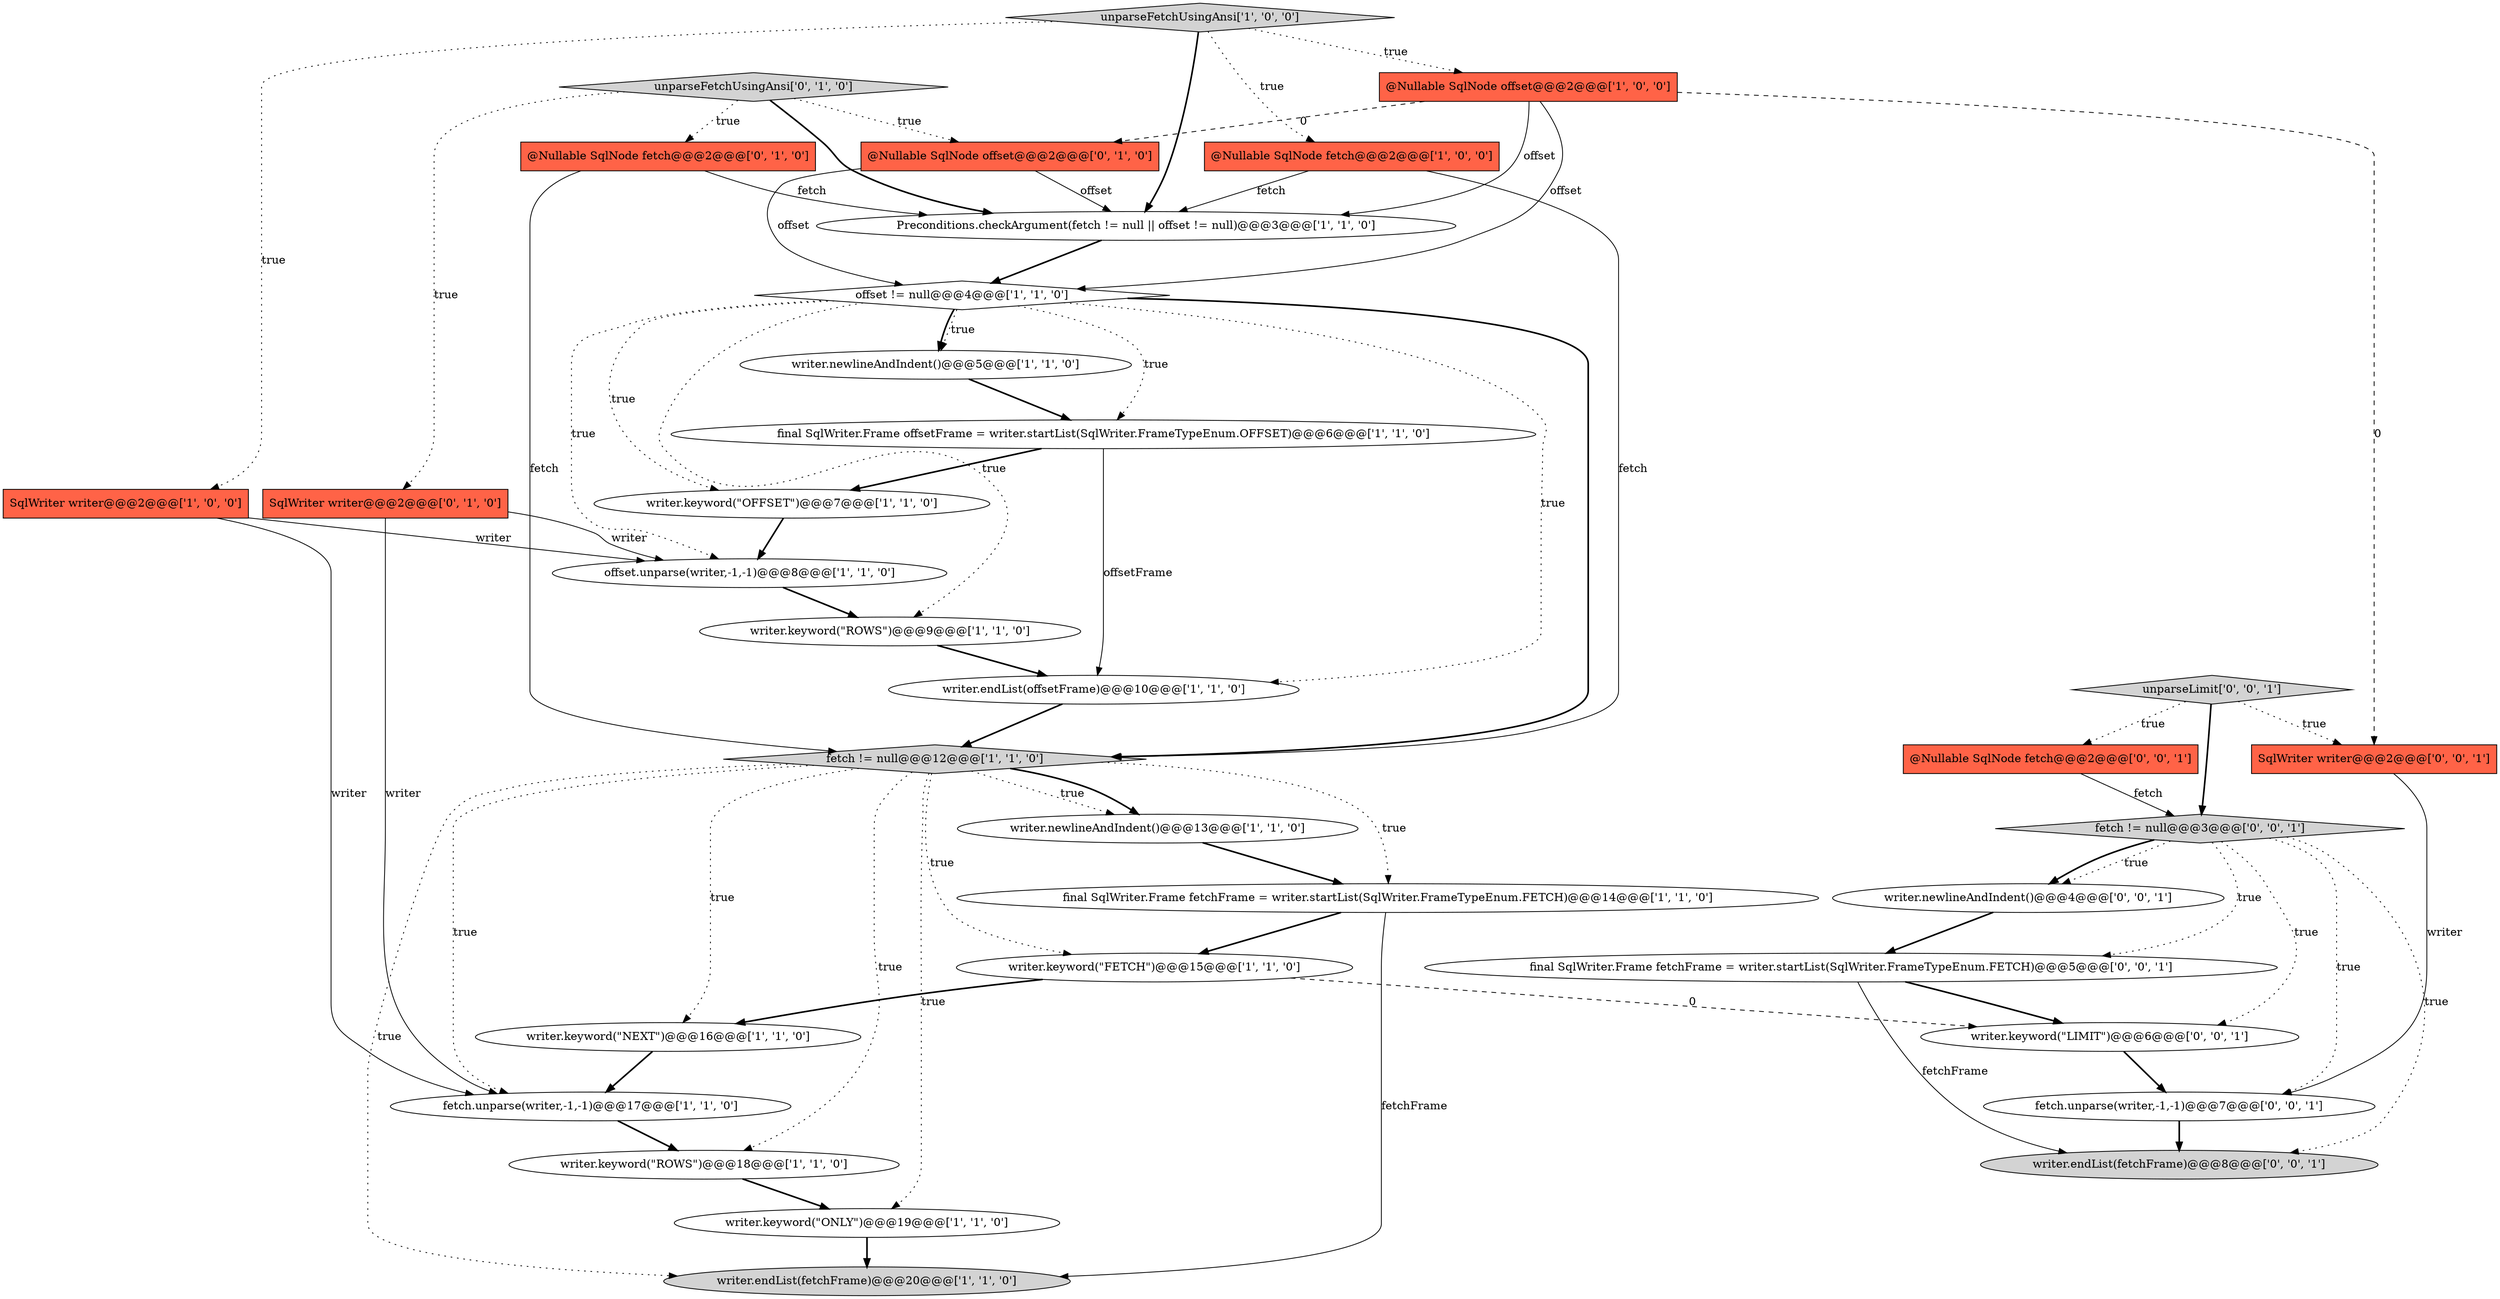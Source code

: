 digraph {
6 [style = filled, label = "offset.unparse(writer,-1,-1)@@@8@@@['1', '1', '0']", fillcolor = white, shape = ellipse image = "AAA0AAABBB1BBB"];
17 [style = filled, label = "final SqlWriter.Frame fetchFrame = writer.startList(SqlWriter.FrameTypeEnum.FETCH)@@@14@@@['1', '1', '0']", fillcolor = white, shape = ellipse image = "AAA0AAABBB1BBB"];
8 [style = filled, label = "writer.keyword(\"OFFSET\")@@@7@@@['1', '1', '0']", fillcolor = white, shape = ellipse image = "AAA0AAABBB1BBB"];
2 [style = filled, label = "writer.keyword(\"ONLY\")@@@19@@@['1', '1', '0']", fillcolor = white, shape = ellipse image = "AAA0AAABBB1BBB"];
28 [style = filled, label = "fetch.unparse(writer,-1,-1)@@@7@@@['0', '0', '1']", fillcolor = white, shape = ellipse image = "AAA0AAABBB3BBB"];
14 [style = filled, label = "unparseFetchUsingAnsi['1', '0', '0']", fillcolor = lightgray, shape = diamond image = "AAA0AAABBB1BBB"];
16 [style = filled, label = "fetch != null@@@12@@@['1', '1', '0']", fillcolor = lightgray, shape = diamond image = "AAA0AAABBB1BBB"];
22 [style = filled, label = "unparseFetchUsingAnsi['0', '1', '0']", fillcolor = lightgray, shape = diamond image = "AAA0AAABBB2BBB"];
33 [style = filled, label = "SqlWriter writer@@@2@@@['0', '0', '1']", fillcolor = tomato, shape = box image = "AAA0AAABBB3BBB"];
1 [style = filled, label = "Preconditions.checkArgument(fetch != null || offset != null)@@@3@@@['1', '1', '0']", fillcolor = white, shape = ellipse image = "AAA0AAABBB1BBB"];
11 [style = filled, label = "writer.newlineAndIndent()@@@5@@@['1', '1', '0']", fillcolor = white, shape = ellipse image = "AAA0AAABBB1BBB"];
0 [style = filled, label = "@Nullable SqlNode fetch@@@2@@@['1', '0', '0']", fillcolor = tomato, shape = box image = "AAA0AAABBB1BBB"];
21 [style = filled, label = "SqlWriter writer@@@2@@@['0', '1', '0']", fillcolor = tomato, shape = box image = "AAA0AAABBB2BBB"];
30 [style = filled, label = "writer.newlineAndIndent()@@@4@@@['0', '0', '1']", fillcolor = white, shape = ellipse image = "AAA0AAABBB3BBB"];
15 [style = filled, label = "writer.endList(offsetFrame)@@@10@@@['1', '1', '0']", fillcolor = white, shape = ellipse image = "AAA0AAABBB1BBB"];
13 [style = filled, label = "SqlWriter writer@@@2@@@['1', '0', '0']", fillcolor = tomato, shape = box image = "AAA0AAABBB1BBB"];
7 [style = filled, label = "writer.endList(fetchFrame)@@@20@@@['1', '1', '0']", fillcolor = lightgray, shape = ellipse image = "AAA0AAABBB1BBB"];
26 [style = filled, label = "unparseLimit['0', '0', '1']", fillcolor = lightgray, shape = diamond image = "AAA0AAABBB3BBB"];
29 [style = filled, label = "@Nullable SqlNode fetch@@@2@@@['0', '0', '1']", fillcolor = tomato, shape = box image = "AAA0AAABBB3BBB"];
10 [style = filled, label = "offset != null@@@4@@@['1', '1', '0']", fillcolor = white, shape = diamond image = "AAA0AAABBB1BBB"];
18 [style = filled, label = "writer.keyword(\"ROWS\")@@@18@@@['1', '1', '0']", fillcolor = white, shape = ellipse image = "AAA0AAABBB1BBB"];
20 [style = filled, label = "writer.keyword(\"FETCH\")@@@15@@@['1', '1', '0']", fillcolor = white, shape = ellipse image = "AAA0AAABBB1BBB"];
3 [style = filled, label = "writer.keyword(\"NEXT\")@@@16@@@['1', '1', '0']", fillcolor = white, shape = ellipse image = "AAA0AAABBB1BBB"];
27 [style = filled, label = "final SqlWriter.Frame fetchFrame = writer.startList(SqlWriter.FrameTypeEnum.FETCH)@@@5@@@['0', '0', '1']", fillcolor = white, shape = ellipse image = "AAA0AAABBB3BBB"];
24 [style = filled, label = "@Nullable SqlNode offset@@@2@@@['0', '1', '0']", fillcolor = tomato, shape = box image = "AAA1AAABBB2BBB"];
23 [style = filled, label = "@Nullable SqlNode fetch@@@2@@@['0', '1', '0']", fillcolor = tomato, shape = box image = "AAA0AAABBB2BBB"];
32 [style = filled, label = "writer.keyword(\"LIMIT\")@@@6@@@['0', '0', '1']", fillcolor = white, shape = ellipse image = "AAA0AAABBB3BBB"];
5 [style = filled, label = "fetch.unparse(writer,-1,-1)@@@17@@@['1', '1', '0']", fillcolor = white, shape = ellipse image = "AAA0AAABBB1BBB"];
12 [style = filled, label = "writer.newlineAndIndent()@@@13@@@['1', '1', '0']", fillcolor = white, shape = ellipse image = "AAA0AAABBB1BBB"];
25 [style = filled, label = "writer.endList(fetchFrame)@@@8@@@['0', '0', '1']", fillcolor = lightgray, shape = ellipse image = "AAA0AAABBB3BBB"];
31 [style = filled, label = "fetch != null@@@3@@@['0', '0', '1']", fillcolor = lightgray, shape = diamond image = "AAA0AAABBB3BBB"];
4 [style = filled, label = "writer.keyword(\"ROWS\")@@@9@@@['1', '1', '0']", fillcolor = white, shape = ellipse image = "AAA0AAABBB1BBB"];
9 [style = filled, label = "final SqlWriter.Frame offsetFrame = writer.startList(SqlWriter.FrameTypeEnum.OFFSET)@@@6@@@['1', '1', '0']", fillcolor = white, shape = ellipse image = "AAA0AAABBB1BBB"];
19 [style = filled, label = "@Nullable SqlNode offset@@@2@@@['1', '0', '0']", fillcolor = tomato, shape = box image = "AAA1AAABBB1BBB"];
22->21 [style = dotted, label="true"];
31->25 [style = dotted, label="true"];
10->8 [style = dotted, label="true"];
27->25 [style = solid, label="fetchFrame"];
10->6 [style = dotted, label="true"];
27->32 [style = bold, label=""];
16->12 [style = dotted, label="true"];
16->2 [style = dotted, label="true"];
14->19 [style = dotted, label="true"];
26->33 [style = dotted, label="true"];
22->23 [style = dotted, label="true"];
17->7 [style = solid, label="fetchFrame"];
0->1 [style = solid, label="fetch"];
14->0 [style = dotted, label="true"];
13->6 [style = solid, label="writer"];
16->17 [style = dotted, label="true"];
21->5 [style = solid, label="writer"];
4->15 [style = bold, label=""];
12->17 [style = bold, label=""];
30->27 [style = bold, label=""];
24->10 [style = solid, label="offset"];
16->20 [style = dotted, label="true"];
8->6 [style = bold, label=""];
20->3 [style = bold, label=""];
5->18 [style = bold, label=""];
22->24 [style = dotted, label="true"];
18->2 [style = bold, label=""];
23->1 [style = solid, label="fetch"];
11->9 [style = bold, label=""];
9->8 [style = bold, label=""];
15->16 [style = bold, label=""];
10->9 [style = dotted, label="true"];
19->10 [style = solid, label="offset"];
16->3 [style = dotted, label="true"];
14->13 [style = dotted, label="true"];
14->1 [style = bold, label=""];
9->15 [style = solid, label="offsetFrame"];
31->32 [style = dotted, label="true"];
10->15 [style = dotted, label="true"];
0->16 [style = solid, label="fetch"];
29->31 [style = solid, label="fetch"];
6->4 [style = bold, label=""];
16->7 [style = dotted, label="true"];
31->30 [style = dotted, label="true"];
3->5 [style = bold, label=""];
26->31 [style = bold, label=""];
10->16 [style = bold, label=""];
31->28 [style = dotted, label="true"];
10->11 [style = dotted, label="true"];
33->28 [style = solid, label="writer"];
13->5 [style = solid, label="writer"];
31->30 [style = bold, label=""];
16->5 [style = dotted, label="true"];
31->27 [style = dotted, label="true"];
28->25 [style = bold, label=""];
19->1 [style = solid, label="offset"];
26->29 [style = dotted, label="true"];
19->24 [style = dashed, label="0"];
20->32 [style = dashed, label="0"];
22->1 [style = bold, label=""];
2->7 [style = bold, label=""];
10->4 [style = dotted, label="true"];
21->6 [style = solid, label="writer"];
24->1 [style = solid, label="offset"];
23->16 [style = solid, label="fetch"];
1->10 [style = bold, label=""];
32->28 [style = bold, label=""];
16->12 [style = bold, label=""];
19->33 [style = dashed, label="0"];
17->20 [style = bold, label=""];
10->11 [style = bold, label=""];
16->18 [style = dotted, label="true"];
}
